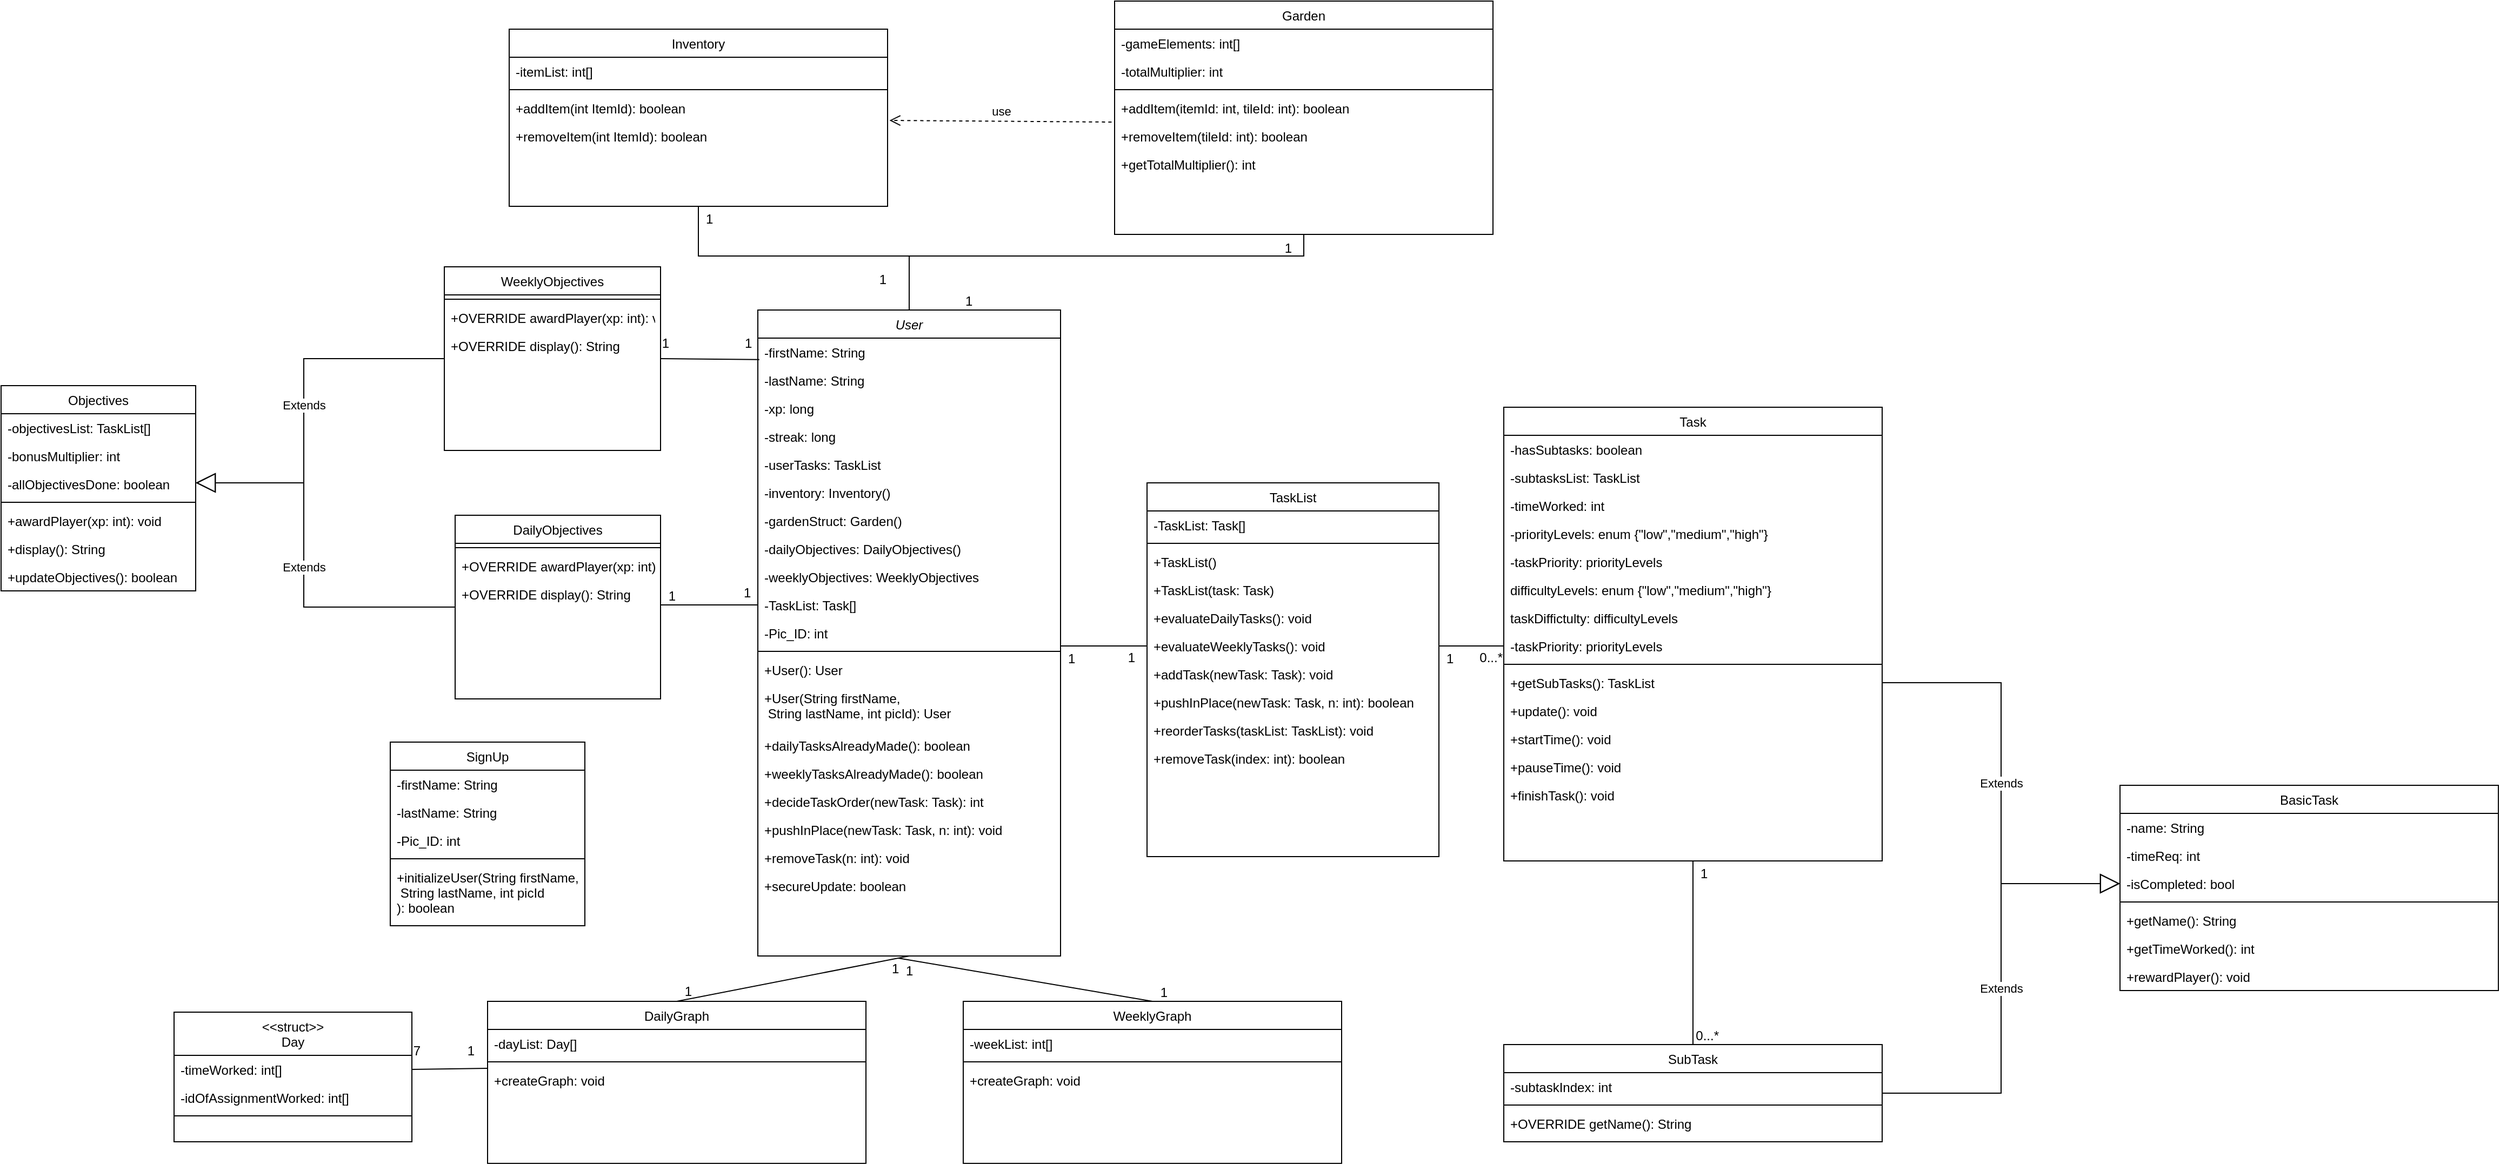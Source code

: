 <mxfile version="23.1.7" type="device">
  <diagram id="C5RBs43oDa-KdzZeNtuy" name="Page-1">
    <mxGraphModel dx="2900" dy="1514" grid="1" gridSize="10" guides="1" tooltips="1" connect="1" arrows="1" fold="1" page="0" pageScale="1" pageWidth="827" pageHeight="1169" math="0" shadow="0">
      <root>
        <mxCell id="WIyWlLk6GJQsqaUBKTNV-0" />
        <mxCell id="WIyWlLk6GJQsqaUBKTNV-1" parent="WIyWlLk6GJQsqaUBKTNV-0" />
        <mxCell id="zkfFHV4jXpPFQw0GAbJ--0" value="User" style="swimlane;fontStyle=2;align=center;verticalAlign=top;childLayout=stackLayout;horizontal=1;startSize=26;horizontalStack=0;resizeParent=1;resizeLast=0;collapsible=1;marginBottom=0;rounded=0;shadow=0;strokeWidth=1;" parent="WIyWlLk6GJQsqaUBKTNV-1" vertex="1">
          <mxGeometry x="150" y="20" width="280" height="598" as="geometry">
            <mxRectangle x="230" y="140" width="160" height="26" as="alternateBounds" />
          </mxGeometry>
        </mxCell>
        <mxCell id="zkfFHV4jXpPFQw0GAbJ--1" value="-firstName: String" style="text;align=left;verticalAlign=top;spacingLeft=4;spacingRight=4;overflow=hidden;rotatable=0;points=[[0,0.5],[1,0.5]];portConstraint=eastwest;" parent="zkfFHV4jXpPFQw0GAbJ--0" vertex="1">
          <mxGeometry y="26" width="280" height="26" as="geometry" />
        </mxCell>
        <mxCell id="Ait7-vDdtjPDSOxOyq5Q-1" style="edgeStyle=orthogonalEdgeStyle;rounded=0;orthogonalLoop=1;jettySize=auto;html=1;exitX=1;exitY=0.5;exitDx=0;exitDy=0;" parent="zkfFHV4jXpPFQw0GAbJ--0" edge="1">
          <mxGeometry relative="1" as="geometry">
            <mxPoint x="160" y="65" as="sourcePoint" />
            <mxPoint x="160" y="65" as="targetPoint" />
          </mxGeometry>
        </mxCell>
        <mxCell id="Ait7-vDdtjPDSOxOyq5Q-3" value="-lastName: String" style="text;align=left;verticalAlign=top;spacingLeft=4;spacingRight=4;overflow=hidden;rotatable=0;points=[[0,0.5],[1,0.5]];portConstraint=eastwest;" parent="zkfFHV4jXpPFQw0GAbJ--0" vertex="1">
          <mxGeometry y="52" width="280" height="26" as="geometry" />
        </mxCell>
        <mxCell id="Ait7-vDdtjPDSOxOyq5Q-2" value="-xp: long" style="text;align=left;verticalAlign=top;spacingLeft=4;spacingRight=4;overflow=hidden;rotatable=0;points=[[0,0.5],[1,0.5]];portConstraint=eastwest;" parent="zkfFHV4jXpPFQw0GAbJ--0" vertex="1">
          <mxGeometry y="78" width="280" height="26" as="geometry" />
        </mxCell>
        <mxCell id="C3vCpBQqvzBGAhVynjBl-0" value="-streak: long" style="text;align=left;verticalAlign=top;spacingLeft=4;spacingRight=4;overflow=hidden;rotatable=0;points=[[0,0.5],[1,0.5]];portConstraint=eastwest;" vertex="1" parent="zkfFHV4jXpPFQw0GAbJ--0">
          <mxGeometry y="104" width="280" height="26" as="geometry" />
        </mxCell>
        <mxCell id="Ait7-vDdtjPDSOxOyq5Q-4" value="-userTasks: TaskList" style="text;align=left;verticalAlign=top;spacingLeft=4;spacingRight=4;overflow=hidden;rotatable=0;points=[[0,0.5],[1,0.5]];portConstraint=eastwest;" parent="zkfFHV4jXpPFQw0GAbJ--0" vertex="1">
          <mxGeometry y="130" width="280" height="26" as="geometry" />
        </mxCell>
        <mxCell id="Ait7-vDdtjPDSOxOyq5Q-6" value="-inventory: Inventory()" style="text;align=left;verticalAlign=top;spacingLeft=4;spacingRight=4;overflow=hidden;rotatable=0;points=[[0,0.5],[1,0.5]];portConstraint=eastwest;" parent="zkfFHV4jXpPFQw0GAbJ--0" vertex="1">
          <mxGeometry y="156" width="280" height="26" as="geometry" />
        </mxCell>
        <mxCell id="Ait7-vDdtjPDSOxOyq5Q-5" value="-gardenStruct: Garden()" style="text;align=left;verticalAlign=top;spacingLeft=4;spacingRight=4;overflow=hidden;rotatable=0;points=[[0,0.5],[1,0.5]];portConstraint=eastwest;" parent="zkfFHV4jXpPFQw0GAbJ--0" vertex="1">
          <mxGeometry y="182" width="280" height="26" as="geometry" />
        </mxCell>
        <mxCell id="Ait7-vDdtjPDSOxOyq5Q-7" value="-dailyObjectives: DailyObjectives()" style="text;align=left;verticalAlign=top;spacingLeft=4;spacingRight=4;overflow=hidden;rotatable=0;points=[[0,0.5],[1,0.5]];portConstraint=eastwest;" parent="zkfFHV4jXpPFQw0GAbJ--0" vertex="1">
          <mxGeometry y="208" width="280" height="26" as="geometry" />
        </mxCell>
        <mxCell id="Ait7-vDdtjPDSOxOyq5Q-8" value="-weeklyObjectives: WeeklyObjectives" style="text;align=left;verticalAlign=top;spacingLeft=4;spacingRight=4;overflow=hidden;rotatable=0;points=[[0,0.5],[1,0.5]];portConstraint=eastwest;" parent="zkfFHV4jXpPFQw0GAbJ--0" vertex="1">
          <mxGeometry y="234" width="280" height="26" as="geometry" />
        </mxCell>
        <mxCell id="Ait7-vDdtjPDSOxOyq5Q-41" value="-TaskList: Task[]" style="text;align=left;verticalAlign=top;spacingLeft=4;spacingRight=4;overflow=hidden;rotatable=0;points=[[0,0.5],[1,0.5]];portConstraint=eastwest;rounded=0;shadow=0;html=0;" parent="zkfFHV4jXpPFQw0GAbJ--0" vertex="1">
          <mxGeometry y="260" width="280" height="26" as="geometry" />
        </mxCell>
        <mxCell id="C3vCpBQqvzBGAhVynjBl-1" value="-Pic_ID: int" style="text;align=left;verticalAlign=top;spacingLeft=4;spacingRight=4;overflow=hidden;rotatable=0;points=[[0,0.5],[1,0.5]];portConstraint=eastwest;" vertex="1" parent="zkfFHV4jXpPFQw0GAbJ--0">
          <mxGeometry y="286" width="280" height="26" as="geometry" />
        </mxCell>
        <mxCell id="zkfFHV4jXpPFQw0GAbJ--4" value="" style="line;html=1;strokeWidth=1;align=left;verticalAlign=middle;spacingTop=-1;spacingLeft=3;spacingRight=3;rotatable=0;labelPosition=right;points=[];portConstraint=eastwest;" parent="zkfFHV4jXpPFQw0GAbJ--0" vertex="1">
          <mxGeometry y="312" width="280" height="8" as="geometry" />
        </mxCell>
        <mxCell id="Ait7-vDdtjPDSOxOyq5Q-12" value="+User(): User" style="text;align=left;verticalAlign=top;spacingLeft=4;spacingRight=4;overflow=hidden;rotatable=0;points=[[0,0.5],[1,0.5]];portConstraint=eastwest;" parent="zkfFHV4jXpPFQw0GAbJ--0" vertex="1">
          <mxGeometry y="320" width="280" height="26" as="geometry" />
        </mxCell>
        <mxCell id="YVFFXtC8Z3cBLg9flGzX-17" value="+User(String firstName,&#xa; String lastName, int picId): User" style="text;align=left;verticalAlign=top;spacingLeft=4;spacingRight=4;overflow=hidden;rotatable=0;points=[[0,0.5],[1,0.5]];portConstraint=eastwest;" vertex="1" parent="zkfFHV4jXpPFQw0GAbJ--0">
          <mxGeometry y="346" width="280" height="44" as="geometry" />
        </mxCell>
        <mxCell id="Ait7-vDdtjPDSOxOyq5Q-27" value="+dailyTasksAlreadyMade(): boolean" style="text;align=left;verticalAlign=top;spacingLeft=4;spacingRight=4;overflow=hidden;rotatable=0;points=[[0,0.5],[1,0.5]];portConstraint=eastwest;" parent="zkfFHV4jXpPFQw0GAbJ--0" vertex="1">
          <mxGeometry y="390" width="280" height="26" as="geometry" />
        </mxCell>
        <mxCell id="Ait7-vDdtjPDSOxOyq5Q-13" value="+weeklyTasksAlreadyMade(): boolean" style="text;align=left;verticalAlign=top;spacingLeft=4;spacingRight=4;overflow=hidden;rotatable=0;points=[[0,0.5],[1,0.5]];portConstraint=eastwest;" parent="zkfFHV4jXpPFQw0GAbJ--0" vertex="1">
          <mxGeometry y="416" width="280" height="26" as="geometry" />
        </mxCell>
        <mxCell id="Ait7-vDdtjPDSOxOyq5Q-44" value="+decideTaskOrder(newTask: Task): int" style="text;align=left;verticalAlign=top;spacingLeft=4;spacingRight=4;overflow=hidden;rotatable=0;points=[[0,0.5],[1,0.5]];portConstraint=eastwest;" parent="zkfFHV4jXpPFQw0GAbJ--0" vertex="1">
          <mxGeometry y="442" width="280" height="26" as="geometry" />
        </mxCell>
        <mxCell id="Ait7-vDdtjPDSOxOyq5Q-45" value="+pushInPlace(newTask: Task, n: int): void" style="text;align=left;verticalAlign=top;spacingLeft=4;spacingRight=4;overflow=hidden;rotatable=0;points=[[0,0.5],[1,0.5]];portConstraint=eastwest;" parent="zkfFHV4jXpPFQw0GAbJ--0" vertex="1">
          <mxGeometry y="468" width="280" height="26" as="geometry" />
        </mxCell>
        <mxCell id="Ait7-vDdtjPDSOxOyq5Q-46" value="+removeTask(n: int): void" style="text;align=left;verticalAlign=top;spacingLeft=4;spacingRight=4;overflow=hidden;rotatable=0;points=[[0,0.5],[1,0.5]];portConstraint=eastwest;" parent="zkfFHV4jXpPFQw0GAbJ--0" vertex="1">
          <mxGeometry y="494" width="280" height="26" as="geometry" />
        </mxCell>
        <mxCell id="YVFFXtC8Z3cBLg9flGzX-9" value="+secureUpdate: boolean" style="text;align=left;verticalAlign=top;spacingLeft=4;spacingRight=4;overflow=hidden;rotatable=0;points=[[0,0.5],[1,0.5]];portConstraint=eastwest;" vertex="1" parent="zkfFHV4jXpPFQw0GAbJ--0">
          <mxGeometry y="520" width="280" height="26" as="geometry" />
        </mxCell>
        <mxCell id="zkfFHV4jXpPFQw0GAbJ--6" value="BasicTask" style="swimlane;fontStyle=0;align=center;verticalAlign=top;childLayout=stackLayout;horizontal=1;startSize=26;horizontalStack=0;resizeParent=1;resizeLast=0;collapsible=1;marginBottom=0;rounded=0;shadow=0;strokeWidth=1;" parent="WIyWlLk6GJQsqaUBKTNV-1" vertex="1">
          <mxGeometry x="1410" y="460" width="350" height="190" as="geometry">
            <mxRectangle x="130" y="380" width="160" height="26" as="alternateBounds" />
          </mxGeometry>
        </mxCell>
        <mxCell id="zkfFHV4jXpPFQw0GAbJ--7" value="-name: String" style="text;align=left;verticalAlign=top;spacingLeft=4;spacingRight=4;overflow=hidden;rotatable=0;points=[[0,0.5],[1,0.5]];portConstraint=eastwest;" parent="zkfFHV4jXpPFQw0GAbJ--6" vertex="1">
          <mxGeometry y="26" width="350" height="26" as="geometry" />
        </mxCell>
        <mxCell id="Ait7-vDdtjPDSOxOyq5Q-15" value="-timeReq: int" style="text;align=left;verticalAlign=top;spacingLeft=4;spacingRight=4;overflow=hidden;rotatable=0;points=[[0,0.5],[1,0.5]];portConstraint=eastwest;" parent="zkfFHV4jXpPFQw0GAbJ--6" vertex="1">
          <mxGeometry y="52" width="350" height="26" as="geometry" />
        </mxCell>
        <mxCell id="Ait7-vDdtjPDSOxOyq5Q-32" value="-isCompleted: bool" style="text;align=left;verticalAlign=top;spacingLeft=4;spacingRight=4;overflow=hidden;rotatable=0;points=[[0,0.5],[1,0.5]];portConstraint=eastwest;" parent="zkfFHV4jXpPFQw0GAbJ--6" vertex="1">
          <mxGeometry y="78" width="350" height="26" as="geometry" />
        </mxCell>
        <mxCell id="zkfFHV4jXpPFQw0GAbJ--9" value="" style="line;html=1;strokeWidth=1;align=left;verticalAlign=middle;spacingTop=-1;spacingLeft=3;spacingRight=3;rotatable=0;labelPosition=right;points=[];portConstraint=eastwest;" parent="zkfFHV4jXpPFQw0GAbJ--6" vertex="1">
          <mxGeometry y="104" width="350" height="8" as="geometry" />
        </mxCell>
        <mxCell id="Ait7-vDdtjPDSOxOyq5Q-33" value="+getName(): String" style="text;align=left;verticalAlign=top;spacingLeft=4;spacingRight=4;overflow=hidden;rotatable=0;points=[[0,0.5],[1,0.5]];portConstraint=eastwest;" parent="zkfFHV4jXpPFQw0GAbJ--6" vertex="1">
          <mxGeometry y="112" width="350" height="26" as="geometry" />
        </mxCell>
        <mxCell id="MwernL8HgeCR46YI8Lrl-2" value="+getTimeWorked(): int" style="text;align=left;verticalAlign=top;spacingLeft=4;spacingRight=4;overflow=hidden;rotatable=0;points=[[0,0.5],[1,0.5]];portConstraint=eastwest;" parent="zkfFHV4jXpPFQw0GAbJ--6" vertex="1">
          <mxGeometry y="138" width="350" height="26" as="geometry" />
        </mxCell>
        <mxCell id="YsbC0YVXDWHpj4dUOPJS-13" value="+rewardPlayer(): void" style="text;align=left;verticalAlign=top;spacingLeft=4;spacingRight=4;overflow=hidden;rotatable=0;points=[[0,0.5],[1,0.5]];portConstraint=eastwest;" vertex="1" parent="zkfFHV4jXpPFQw0GAbJ--6">
          <mxGeometry y="164" width="350" height="26" as="geometry" />
        </mxCell>
        <mxCell id="zkfFHV4jXpPFQw0GAbJ--13" value="SignUp" style="swimlane;fontStyle=0;align=center;verticalAlign=top;childLayout=stackLayout;horizontal=1;startSize=26;horizontalStack=0;resizeParent=1;resizeLast=0;collapsible=1;marginBottom=0;rounded=0;shadow=0;strokeWidth=1;" parent="WIyWlLk6GJQsqaUBKTNV-1" vertex="1">
          <mxGeometry x="-190" y="420" width="180" height="170" as="geometry">
            <mxRectangle x="340" y="380" width="170" height="26" as="alternateBounds" />
          </mxGeometry>
        </mxCell>
        <mxCell id="YVFFXtC8Z3cBLg9flGzX-13" value="-firstName: String" style="text;align=left;verticalAlign=top;spacingLeft=4;spacingRight=4;overflow=hidden;rotatable=0;points=[[0,0.5],[1,0.5]];portConstraint=eastwest;" vertex="1" parent="zkfFHV4jXpPFQw0GAbJ--13">
          <mxGeometry y="26" width="180" height="26" as="geometry" />
        </mxCell>
        <mxCell id="YVFFXtC8Z3cBLg9flGzX-14" value="-lastName: String" style="text;align=left;verticalAlign=top;spacingLeft=4;spacingRight=4;overflow=hidden;rotatable=0;points=[[0,0.5],[1,0.5]];portConstraint=eastwest;" vertex="1" parent="zkfFHV4jXpPFQw0GAbJ--13">
          <mxGeometry y="52" width="180" height="26" as="geometry" />
        </mxCell>
        <mxCell id="YVFFXtC8Z3cBLg9flGzX-16" value="-Pic_ID: int" style="text;align=left;verticalAlign=top;spacingLeft=4;spacingRight=4;overflow=hidden;rotatable=0;points=[[0,0.5],[1,0.5]];portConstraint=eastwest;" vertex="1" parent="zkfFHV4jXpPFQw0GAbJ--13">
          <mxGeometry y="78" width="180" height="26" as="geometry" />
        </mxCell>
        <mxCell id="zkfFHV4jXpPFQw0GAbJ--15" value="" style="line;html=1;strokeWidth=1;align=left;verticalAlign=middle;spacingTop=-1;spacingLeft=3;spacingRight=3;rotatable=0;labelPosition=right;points=[];portConstraint=eastwest;" parent="zkfFHV4jXpPFQw0GAbJ--13" vertex="1">
          <mxGeometry y="104" width="180" height="8" as="geometry" />
        </mxCell>
        <mxCell id="zkfFHV4jXpPFQw0GAbJ--14" value="+initializeUser(String firstName,&#xa; String lastName, int picId&#xa;): boolean" style="text;align=left;verticalAlign=top;spacingLeft=4;spacingRight=4;overflow=hidden;rotatable=0;points=[[0,0.5],[1,0.5]];portConstraint=eastwest;" parent="zkfFHV4jXpPFQw0GAbJ--13" vertex="1">
          <mxGeometry y="112" width="180" height="58" as="geometry" />
        </mxCell>
        <mxCell id="zkfFHV4jXpPFQw0GAbJ--17" value="TaskList" style="swimlane;fontStyle=0;align=center;verticalAlign=top;childLayout=stackLayout;horizontal=1;startSize=26;horizontalStack=0;resizeParent=1;resizeLast=0;collapsible=1;marginBottom=0;rounded=0;shadow=0;strokeWidth=1;" parent="WIyWlLk6GJQsqaUBKTNV-1" vertex="1">
          <mxGeometry x="510" y="180" width="270" height="346" as="geometry">
            <mxRectangle x="550" y="140" width="160" height="26" as="alternateBounds" />
          </mxGeometry>
        </mxCell>
        <mxCell id="zkfFHV4jXpPFQw0GAbJ--20" value="-TaskList: Task[]" style="text;align=left;verticalAlign=top;spacingLeft=4;spacingRight=4;overflow=hidden;rotatable=0;points=[[0,0.5],[1,0.5]];portConstraint=eastwest;rounded=0;shadow=0;html=0;" parent="zkfFHV4jXpPFQw0GAbJ--17" vertex="1">
          <mxGeometry y="26" width="270" height="26" as="geometry" />
        </mxCell>
        <mxCell id="zkfFHV4jXpPFQw0GAbJ--23" value="" style="line;html=1;strokeWidth=1;align=left;verticalAlign=middle;spacingTop=-1;spacingLeft=3;spacingRight=3;rotatable=0;labelPosition=right;points=[];portConstraint=eastwest;" parent="zkfFHV4jXpPFQw0GAbJ--17" vertex="1">
          <mxGeometry y="52" width="270" height="8" as="geometry" />
        </mxCell>
        <mxCell id="Ait7-vDdtjPDSOxOyq5Q-19" value="+TaskList()" style="text;align=left;verticalAlign=top;spacingLeft=4;spacingRight=4;overflow=hidden;rotatable=0;points=[[0,0.5],[1,0.5]];portConstraint=eastwest;" parent="zkfFHV4jXpPFQw0GAbJ--17" vertex="1">
          <mxGeometry y="60" width="270" height="26" as="geometry" />
        </mxCell>
        <mxCell id="Ait7-vDdtjPDSOxOyq5Q-26" value="+TaskList(task: Task)" style="text;align=left;verticalAlign=top;spacingLeft=4;spacingRight=4;overflow=hidden;rotatable=0;points=[[0,0.5],[1,0.5]];portConstraint=eastwest;" parent="zkfFHV4jXpPFQw0GAbJ--17" vertex="1">
          <mxGeometry y="86" width="270" height="26" as="geometry" />
        </mxCell>
        <mxCell id="Ait7-vDdtjPDSOxOyq5Q-20" value="+evaluateDailyTasks(): void" style="text;align=left;verticalAlign=top;spacingLeft=4;spacingRight=4;overflow=hidden;rotatable=0;points=[[0,0.5],[1,0.5]];portConstraint=eastwest;" parent="zkfFHV4jXpPFQw0GAbJ--17" vertex="1">
          <mxGeometry y="112" width="270" height="26" as="geometry" />
        </mxCell>
        <mxCell id="Ait7-vDdtjPDSOxOyq5Q-21" value="+evaluateWeeklyTasks(): void" style="text;align=left;verticalAlign=top;spacingLeft=4;spacingRight=4;overflow=hidden;rotatable=0;points=[[0,0.5],[1,0.5]];portConstraint=eastwest;" parent="zkfFHV4jXpPFQw0GAbJ--17" vertex="1">
          <mxGeometry y="138" width="270" height="26" as="geometry" />
        </mxCell>
        <mxCell id="Ait7-vDdtjPDSOxOyq5Q-22" value="+addTask(newTask: Task): void" style="text;align=left;verticalAlign=top;spacingLeft=4;spacingRight=4;overflow=hidden;rotatable=0;points=[[0,0.5],[1,0.5]];portConstraint=eastwest;" parent="zkfFHV4jXpPFQw0GAbJ--17" vertex="1">
          <mxGeometry y="164" width="270" height="26" as="geometry" />
        </mxCell>
        <mxCell id="Ait7-vDdtjPDSOxOyq5Q-23" value="+pushInPlace(newTask: Task, n: int): boolean" style="text;align=left;verticalAlign=top;spacingLeft=4;spacingRight=4;overflow=hidden;rotatable=0;points=[[0,0.5],[1,0.5]];portConstraint=eastwest;" parent="zkfFHV4jXpPFQw0GAbJ--17" vertex="1">
          <mxGeometry y="190" width="270" height="26" as="geometry" />
        </mxCell>
        <mxCell id="Ait7-vDdtjPDSOxOyq5Q-25" value="+reorderTasks(taskList: TaskList): void" style="text;align=left;verticalAlign=top;spacingLeft=4;spacingRight=4;overflow=hidden;rotatable=0;points=[[0,0.5],[1,0.5]];portConstraint=eastwest;" parent="zkfFHV4jXpPFQw0GAbJ--17" vertex="1">
          <mxGeometry y="216" width="270" height="26" as="geometry" />
        </mxCell>
        <mxCell id="hJcpjJ_fGHvMyjLJlIIc-32" value="+removeTask(index: int): boolean" style="text;align=left;verticalAlign=top;spacingLeft=4;spacingRight=4;overflow=hidden;rotatable=0;points=[[0,0.5],[1,0.5]];portConstraint=eastwest;" vertex="1" parent="zkfFHV4jXpPFQw0GAbJ--17">
          <mxGeometry y="242" width="270" height="26" as="geometry" />
        </mxCell>
        <mxCell id="ALS_S0XjJy4cKC-Rlqwt-0" value="Task" style="swimlane;fontStyle=0;align=center;verticalAlign=top;childLayout=stackLayout;horizontal=1;startSize=26;horizontalStack=0;resizeParent=1;resizeLast=0;collapsible=1;marginBottom=0;rounded=0;shadow=0;strokeWidth=1;" parent="WIyWlLk6GJQsqaUBKTNV-1" vertex="1">
          <mxGeometry x="840" y="110" width="350" height="420" as="geometry">
            <mxRectangle x="130" y="380" width="160" height="26" as="alternateBounds" />
          </mxGeometry>
        </mxCell>
        <mxCell id="ALS_S0XjJy4cKC-Rlqwt-2" value="-hasSubtasks: boolean" style="text;align=left;verticalAlign=top;spacingLeft=4;spacingRight=4;overflow=hidden;rotatable=0;points=[[0,0.5],[1,0.5]];portConstraint=eastwest;rounded=0;shadow=0;html=0;" parent="ALS_S0XjJy4cKC-Rlqwt-0" vertex="1">
          <mxGeometry y="26" width="350" height="26" as="geometry" />
        </mxCell>
        <mxCell id="ALS_S0XjJy4cKC-Rlqwt-3" value="-subtasksList: TaskList" style="text;align=left;verticalAlign=top;spacingLeft=4;spacingRight=4;overflow=hidden;rotatable=0;points=[[0,0.5],[1,0.5]];portConstraint=eastwest;" parent="ALS_S0XjJy4cKC-Rlqwt-0" vertex="1">
          <mxGeometry y="52" width="350" height="26" as="geometry" />
        </mxCell>
        <mxCell id="ALS_S0XjJy4cKC-Rlqwt-5" value="-timeWorked: int" style="text;align=left;verticalAlign=top;spacingLeft=4;spacingRight=4;overflow=hidden;rotatable=0;points=[[0,0.5],[1,0.5]];portConstraint=eastwest;" parent="ALS_S0XjJy4cKC-Rlqwt-0" vertex="1">
          <mxGeometry y="78" width="350" height="26" as="geometry" />
        </mxCell>
        <mxCell id="ALS_S0XjJy4cKC-Rlqwt-6" value="-priorityLevels: enum {&quot;low&quot;,&quot;medium&quot;,&quot;high&quot;}" style="text;align=left;verticalAlign=top;spacingLeft=4;spacingRight=4;overflow=hidden;rotatable=0;points=[[0,0.5],[1,0.5]];portConstraint=eastwest;" parent="ALS_S0XjJy4cKC-Rlqwt-0" vertex="1">
          <mxGeometry y="104" width="350" height="26" as="geometry" />
        </mxCell>
        <mxCell id="ALS_S0XjJy4cKC-Rlqwt-7" value="-taskPriority: priorityLevels" style="text;align=left;verticalAlign=top;spacingLeft=4;spacingRight=4;overflow=hidden;rotatable=0;points=[[0,0.5],[1,0.5]];portConstraint=eastwest;" parent="ALS_S0XjJy4cKC-Rlqwt-0" vertex="1">
          <mxGeometry y="130" width="350" height="26" as="geometry" />
        </mxCell>
        <mxCell id="ALS_S0XjJy4cKC-Rlqwt-8" value="difficultyLevels: enum {&quot;low&quot;,&quot;medium&quot;,&quot;high&quot;}" style="text;align=left;verticalAlign=top;spacingLeft=4;spacingRight=4;overflow=hidden;rotatable=0;points=[[0,0.5],[1,0.5]];portConstraint=eastwest;" parent="ALS_S0XjJy4cKC-Rlqwt-0" vertex="1">
          <mxGeometry y="156" width="350" height="26" as="geometry" />
        </mxCell>
        <mxCell id="ALS_S0XjJy4cKC-Rlqwt-9" value="taskDiffictulty: difficultyLevels" style="text;align=left;verticalAlign=top;spacingLeft=4;spacingRight=4;overflow=hidden;rotatable=0;points=[[0,0.5],[1,0.5]];portConstraint=eastwest;" parent="ALS_S0XjJy4cKC-Rlqwt-0" vertex="1">
          <mxGeometry y="182" width="350" height="26" as="geometry" />
        </mxCell>
        <mxCell id="ALS_S0XjJy4cKC-Rlqwt-10" value="-taskPriority: priorityLevels" style="text;align=left;verticalAlign=top;spacingLeft=4;spacingRight=4;overflow=hidden;rotatable=0;points=[[0,0.5],[1,0.5]];portConstraint=eastwest;" parent="ALS_S0XjJy4cKC-Rlqwt-0" vertex="1">
          <mxGeometry y="208" width="350" height="26" as="geometry" />
        </mxCell>
        <mxCell id="ALS_S0XjJy4cKC-Rlqwt-11" value="" style="line;html=1;strokeWidth=1;align=left;verticalAlign=middle;spacingTop=-1;spacingLeft=3;spacingRight=3;rotatable=0;labelPosition=right;points=[];portConstraint=eastwest;" parent="ALS_S0XjJy4cKC-Rlqwt-0" vertex="1">
          <mxGeometry y="234" width="350" height="8" as="geometry" />
        </mxCell>
        <mxCell id="ALS_S0XjJy4cKC-Rlqwt-13" value="+getSubTasks(): TaskList" style="text;align=left;verticalAlign=top;spacingLeft=4;spacingRight=4;overflow=hidden;rotatable=0;points=[[0,0.5],[1,0.5]];portConstraint=eastwest;" parent="ALS_S0XjJy4cKC-Rlqwt-0" vertex="1">
          <mxGeometry y="242" width="350" height="26" as="geometry" />
        </mxCell>
        <mxCell id="ALS_S0XjJy4cKC-Rlqwt-14" value="+update(): void" style="text;align=left;verticalAlign=top;spacingLeft=4;spacingRight=4;overflow=hidden;rotatable=0;points=[[0,0.5],[1,0.5]];portConstraint=eastwest;" parent="ALS_S0XjJy4cKC-Rlqwt-0" vertex="1">
          <mxGeometry y="268" width="350" height="26" as="geometry" />
        </mxCell>
        <mxCell id="YsbC0YVXDWHpj4dUOPJS-14" value="+startTime(): void" style="text;align=left;verticalAlign=top;spacingLeft=4;spacingRight=4;overflow=hidden;rotatable=0;points=[[0,0.5],[1,0.5]];portConstraint=eastwest;" vertex="1" parent="ALS_S0XjJy4cKC-Rlqwt-0">
          <mxGeometry y="294" width="350" height="26" as="geometry" />
        </mxCell>
        <mxCell id="YsbC0YVXDWHpj4dUOPJS-15" value="+pauseTime(): void" style="text;align=left;verticalAlign=top;spacingLeft=4;spacingRight=4;overflow=hidden;rotatable=0;points=[[0,0.5],[1,0.5]];portConstraint=eastwest;" vertex="1" parent="ALS_S0XjJy4cKC-Rlqwt-0">
          <mxGeometry y="320" width="350" height="26" as="geometry" />
        </mxCell>
        <mxCell id="YsbC0YVXDWHpj4dUOPJS-16" value="+finishTask(): void" style="text;align=left;verticalAlign=top;spacingLeft=4;spacingRight=4;overflow=hidden;rotatable=0;points=[[0,0.5],[1,0.5]];portConstraint=eastwest;" vertex="1" parent="ALS_S0XjJy4cKC-Rlqwt-0">
          <mxGeometry y="346" width="350" height="26" as="geometry" />
        </mxCell>
        <mxCell id="ALS_S0XjJy4cKC-Rlqwt-18" value="Extends" style="endArrow=block;endSize=16;endFill=0;html=1;rounded=0;entryX=0;entryY=0.5;entryDx=0;entryDy=0;" parent="WIyWlLk6GJQsqaUBKTNV-1" source="ALS_S0XjJy4cKC-Rlqwt-13" target="Ait7-vDdtjPDSOxOyq5Q-32" edge="1">
          <mxGeometry width="160" relative="1" as="geometry">
            <mxPoint x="1483" y="295" as="sourcePoint" />
            <mxPoint x="1470" y="230" as="targetPoint" />
            <Array as="points">
              <mxPoint x="1300" y="365" />
              <mxPoint x="1300" y="551" />
            </Array>
          </mxGeometry>
        </mxCell>
        <mxCell id="ALS_S0XjJy4cKC-Rlqwt-26" value="WeeklyGraph" style="swimlane;fontStyle=0;align=center;verticalAlign=top;childLayout=stackLayout;horizontal=1;startSize=26;horizontalStack=0;resizeParent=1;resizeLast=0;collapsible=1;marginBottom=0;rounded=0;shadow=0;strokeWidth=1;" parent="WIyWlLk6GJQsqaUBKTNV-1" vertex="1">
          <mxGeometry x="340" y="660" width="350" height="150" as="geometry">
            <mxRectangle x="130" y="380" width="160" height="26" as="alternateBounds" />
          </mxGeometry>
        </mxCell>
        <mxCell id="qvWdkY6mnUUvZYQ-Pai6-38" value="-weekList: int[]" style="text;align=left;verticalAlign=top;spacingLeft=4;spacingRight=4;overflow=hidden;rotatable=0;points=[[0,0.5],[1,0.5]];portConstraint=eastwest;" parent="ALS_S0XjJy4cKC-Rlqwt-26" vertex="1">
          <mxGeometry y="26" width="350" height="26" as="geometry" />
        </mxCell>
        <mxCell id="ALS_S0XjJy4cKC-Rlqwt-28" value="" style="line;html=1;strokeWidth=1;align=left;verticalAlign=middle;spacingTop=-1;spacingLeft=3;spacingRight=3;rotatable=0;labelPosition=right;points=[];portConstraint=eastwest;" parent="ALS_S0XjJy4cKC-Rlqwt-26" vertex="1">
          <mxGeometry y="52" width="350" height="8" as="geometry" />
        </mxCell>
        <mxCell id="YsbC0YVXDWHpj4dUOPJS-1" value="+createGraph: void" style="text;align=left;verticalAlign=top;spacingLeft=4;spacingRight=4;overflow=hidden;rotatable=0;points=[[0,0.5],[1,0.5]];portConstraint=eastwest;" vertex="1" parent="ALS_S0XjJy4cKC-Rlqwt-26">
          <mxGeometry y="60" width="350" height="26" as="geometry" />
        </mxCell>
        <mxCell id="ALS_S0XjJy4cKC-Rlqwt-29" value="DailyGraph" style="swimlane;fontStyle=0;align=center;verticalAlign=top;childLayout=stackLayout;horizontal=1;startSize=26;horizontalStack=0;resizeParent=1;resizeLast=0;collapsible=1;marginBottom=0;rounded=0;shadow=0;strokeWidth=1;" parent="WIyWlLk6GJQsqaUBKTNV-1" vertex="1">
          <mxGeometry x="-100" y="660" width="350" height="150" as="geometry">
            <mxRectangle x="130" y="380" width="160" height="26" as="alternateBounds" />
          </mxGeometry>
        </mxCell>
        <mxCell id="YVFFXtC8Z3cBLg9flGzX-49" value="-dayList: Day[]" style="text;align=left;verticalAlign=top;spacingLeft=4;spacingRight=4;overflow=hidden;rotatable=0;points=[[0,0.5],[1,0.5]];portConstraint=eastwest;" vertex="1" parent="ALS_S0XjJy4cKC-Rlqwt-29">
          <mxGeometry y="26" width="350" height="26" as="geometry" />
        </mxCell>
        <mxCell id="ALS_S0XjJy4cKC-Rlqwt-31" value="" style="line;html=1;strokeWidth=1;align=left;verticalAlign=middle;spacingTop=-1;spacingLeft=3;spacingRight=3;rotatable=0;labelPosition=right;points=[];portConstraint=eastwest;" parent="ALS_S0XjJy4cKC-Rlqwt-29" vertex="1">
          <mxGeometry y="52" width="350" height="8" as="geometry" />
        </mxCell>
        <mxCell id="YsbC0YVXDWHpj4dUOPJS-0" value="+createGraph: void" style="text;align=left;verticalAlign=top;spacingLeft=4;spacingRight=4;overflow=hidden;rotatable=0;points=[[0,0.5],[1,0.5]];portConstraint=eastwest;" vertex="1" parent="ALS_S0XjJy4cKC-Rlqwt-29">
          <mxGeometry y="60" width="350" height="26" as="geometry" />
        </mxCell>
        <mxCell id="ALS_S0XjJy4cKC-Rlqwt-36" value="Inventory" style="swimlane;fontStyle=0;align=center;verticalAlign=top;childLayout=stackLayout;horizontal=1;startSize=26;horizontalStack=0;resizeParent=1;resizeLast=0;collapsible=1;marginBottom=0;rounded=0;shadow=0;strokeWidth=1;" parent="WIyWlLk6GJQsqaUBKTNV-1" vertex="1">
          <mxGeometry x="-80" y="-240" width="350" height="164" as="geometry">
            <mxRectangle x="130" y="380" width="160" height="26" as="alternateBounds" />
          </mxGeometry>
        </mxCell>
        <mxCell id="qvWdkY6mnUUvZYQ-Pai6-35" value="-itemList: int[]" style="text;align=left;verticalAlign=top;spacingLeft=4;spacingRight=4;overflow=hidden;rotatable=0;points=[[0,0.5],[1,0.5]];portConstraint=eastwest;" parent="ALS_S0XjJy4cKC-Rlqwt-36" vertex="1">
          <mxGeometry y="26" width="350" height="26" as="geometry" />
        </mxCell>
        <mxCell id="ALS_S0XjJy4cKC-Rlqwt-38" value="" style="line;html=1;strokeWidth=1;align=left;verticalAlign=middle;spacingTop=-1;spacingLeft=3;spacingRight=3;rotatable=0;labelPosition=right;points=[];portConstraint=eastwest;" parent="ALS_S0XjJy4cKC-Rlqwt-36" vertex="1">
          <mxGeometry y="52" width="350" height="8" as="geometry" />
        </mxCell>
        <mxCell id="YsbC0YVXDWHpj4dUOPJS-3" value="+addItem(int ItemId): boolean" style="text;align=left;verticalAlign=top;spacingLeft=4;spacingRight=4;overflow=hidden;rotatable=0;points=[[0,0.5],[1,0.5]];portConstraint=eastwest;" vertex="1" parent="ALS_S0XjJy4cKC-Rlqwt-36">
          <mxGeometry y="60" width="350" height="26" as="geometry" />
        </mxCell>
        <mxCell id="YsbC0YVXDWHpj4dUOPJS-4" value="+removeItem(int ItemId): boolean" style="text;align=left;verticalAlign=top;spacingLeft=4;spacingRight=4;overflow=hidden;rotatable=0;points=[[0,0.5],[1,0.5]];portConstraint=eastwest;" vertex="1" parent="ALS_S0XjJy4cKC-Rlqwt-36">
          <mxGeometry y="86" width="350" height="26" as="geometry" />
        </mxCell>
        <mxCell id="ALS_S0XjJy4cKC-Rlqwt-39" value="Garden" style="swimlane;fontStyle=0;align=center;verticalAlign=top;childLayout=stackLayout;horizontal=1;startSize=26;horizontalStack=0;resizeParent=1;resizeLast=0;collapsible=1;marginBottom=0;rounded=0;shadow=0;strokeWidth=1;" parent="WIyWlLk6GJQsqaUBKTNV-1" vertex="1">
          <mxGeometry x="480" y="-266" width="350" height="216" as="geometry">
            <mxRectangle x="130" y="380" width="160" height="26" as="alternateBounds" />
          </mxGeometry>
        </mxCell>
        <mxCell id="YsbC0YVXDWHpj4dUOPJS-5" value="-gameElements: int[]" style="text;align=left;verticalAlign=top;spacingLeft=4;spacingRight=4;overflow=hidden;rotatable=0;points=[[0,0.5],[1,0.5]];portConstraint=eastwest;" vertex="1" parent="ALS_S0XjJy4cKC-Rlqwt-39">
          <mxGeometry y="26" width="350" height="26" as="geometry" />
        </mxCell>
        <mxCell id="YsbC0YVXDWHpj4dUOPJS-6" value="-totalMultiplier: int" style="text;align=left;verticalAlign=top;spacingLeft=4;spacingRight=4;overflow=hidden;rotatable=0;points=[[0,0.5],[1,0.5]];portConstraint=eastwest;" vertex="1" parent="ALS_S0XjJy4cKC-Rlqwt-39">
          <mxGeometry y="52" width="350" height="26" as="geometry" />
        </mxCell>
        <mxCell id="ALS_S0XjJy4cKC-Rlqwt-41" value="" style="line;html=1;strokeWidth=1;align=left;verticalAlign=middle;spacingTop=-1;spacingLeft=3;spacingRight=3;rotatable=0;labelPosition=right;points=[];portConstraint=eastwest;" parent="ALS_S0XjJy4cKC-Rlqwt-39" vertex="1">
          <mxGeometry y="78" width="350" height="8" as="geometry" />
        </mxCell>
        <mxCell id="qvWdkY6mnUUvZYQ-Pai6-36" value="+addItem(itemId: int, tileId: int): boolean" style="text;align=left;verticalAlign=top;spacingLeft=4;spacingRight=4;overflow=hidden;rotatable=0;points=[[0,0.5],[1,0.5]];portConstraint=eastwest;" parent="ALS_S0XjJy4cKC-Rlqwt-39" vertex="1">
          <mxGeometry y="86" width="350" height="26" as="geometry" />
        </mxCell>
        <mxCell id="YsbC0YVXDWHpj4dUOPJS-9" value="+removeItem(tileId: int): boolean" style="text;align=left;verticalAlign=top;spacingLeft=4;spacingRight=4;overflow=hidden;rotatable=0;points=[[0,0.5],[1,0.5]];portConstraint=eastwest;" vertex="1" parent="ALS_S0XjJy4cKC-Rlqwt-39">
          <mxGeometry y="112" width="350" height="26" as="geometry" />
        </mxCell>
        <mxCell id="YsbC0YVXDWHpj4dUOPJS-11" value="+getTotalMultiplier(): int" style="text;align=left;verticalAlign=top;spacingLeft=4;spacingRight=4;overflow=hidden;rotatable=0;points=[[0,0.5],[1,0.5]];portConstraint=eastwest;" vertex="1" parent="ALS_S0XjJy4cKC-Rlqwt-39">
          <mxGeometry y="138" width="350" height="26" as="geometry" />
        </mxCell>
        <mxCell id="MwernL8HgeCR46YI8Lrl-3" value="SubTask" style="swimlane;fontStyle=0;align=center;verticalAlign=top;childLayout=stackLayout;horizontal=1;startSize=26;horizontalStack=0;resizeParent=1;resizeLast=0;collapsible=1;marginBottom=0;rounded=0;shadow=0;strokeWidth=1;" parent="WIyWlLk6GJQsqaUBKTNV-1" vertex="1">
          <mxGeometry x="840" y="700" width="350" height="90" as="geometry">
            <mxRectangle x="130" y="380" width="160" height="26" as="alternateBounds" />
          </mxGeometry>
        </mxCell>
        <mxCell id="MwernL8HgeCR46YI8Lrl-11" value="-subtaskIndex: int" style="text;align=left;verticalAlign=top;spacingLeft=4;spacingRight=4;overflow=hidden;rotatable=0;points=[[0,0.5],[1,0.5]];portConstraint=eastwest;" parent="MwernL8HgeCR46YI8Lrl-3" vertex="1">
          <mxGeometry y="26" width="350" height="26" as="geometry" />
        </mxCell>
        <mxCell id="MwernL8HgeCR46YI8Lrl-7" value="" style="line;html=1;strokeWidth=1;align=left;verticalAlign=middle;spacingTop=-1;spacingLeft=3;spacingRight=3;rotatable=0;labelPosition=right;points=[];portConstraint=eastwest;" parent="MwernL8HgeCR46YI8Lrl-3" vertex="1">
          <mxGeometry y="52" width="350" height="8" as="geometry" />
        </mxCell>
        <mxCell id="qvWdkY6mnUUvZYQ-Pai6-31" value="+OVERRIDE getName(): String" style="text;align=left;verticalAlign=top;spacingLeft=4;spacingRight=4;overflow=hidden;rotatable=0;points=[[0,0.5],[1,0.5]];portConstraint=eastwest;" parent="MwernL8HgeCR46YI8Lrl-3" vertex="1">
          <mxGeometry y="60" width="350" height="26" as="geometry" />
        </mxCell>
        <mxCell id="MwernL8HgeCR46YI8Lrl-10" value="Extends" style="endArrow=block;endSize=16;endFill=0;html=1;rounded=0;exitX=1;exitY=0.5;exitDx=0;exitDy=0;entryX=0;entryY=0.5;entryDx=0;entryDy=0;" parent="WIyWlLk6GJQsqaUBKTNV-1" source="MwernL8HgeCR46YI8Lrl-3" target="Ait7-vDdtjPDSOxOyq5Q-32" edge="1">
          <mxGeometry width="160" relative="1" as="geometry">
            <mxPoint x="1505" y="295" as="sourcePoint" />
            <mxPoint x="1300" y="240" as="targetPoint" />
            <Array as="points">
              <mxPoint x="1300" y="745" />
              <mxPoint x="1300" y="551" />
            </Array>
          </mxGeometry>
        </mxCell>
        <mxCell id="qvWdkY6mnUUvZYQ-Pai6-0" value="" style="endArrow=none;html=1;rounded=0;exitX=0.5;exitY=0;exitDx=0;exitDy=0;" parent="WIyWlLk6GJQsqaUBKTNV-1" source="zkfFHV4jXpPFQw0GAbJ--0" edge="1">
          <mxGeometry relative="1" as="geometry">
            <mxPoint x="-324" y="-556" as="sourcePoint" />
            <mxPoint x="655" y="-50" as="targetPoint" />
            <Array as="points">
              <mxPoint x="290" y="-30" />
              <mxPoint x="655" y="-30" />
            </Array>
          </mxGeometry>
        </mxCell>
        <mxCell id="qvWdkY6mnUUvZYQ-Pai6-1" value="1" style="resizable=0;html=1;whiteSpace=wrap;align=left;verticalAlign=bottom;" parent="qvWdkY6mnUUvZYQ-Pai6-0" connectable="0" vertex="1">
          <mxGeometry x="-1" relative="1" as="geometry">
            <mxPoint x="50" as="offset" />
          </mxGeometry>
        </mxCell>
        <mxCell id="qvWdkY6mnUUvZYQ-Pai6-2" value="1" style="resizable=0;html=1;whiteSpace=wrap;align=right;verticalAlign=bottom;" parent="qvWdkY6mnUUvZYQ-Pai6-0" connectable="0" vertex="1">
          <mxGeometry x="1" relative="1" as="geometry">
            <mxPoint x="-10" y="21" as="offset" />
          </mxGeometry>
        </mxCell>
        <mxCell id="qvWdkY6mnUUvZYQ-Pai6-12" value="" style="endArrow=none;html=1;rounded=0;entryX=0;entryY=0.5;entryDx=0;entryDy=0;" parent="WIyWlLk6GJQsqaUBKTNV-1" target="Ait7-vDdtjPDSOxOyq5Q-21" edge="1">
          <mxGeometry relative="1" as="geometry">
            <mxPoint x="430" y="331" as="sourcePoint" />
            <mxPoint x="490" y="390" as="targetPoint" />
          </mxGeometry>
        </mxCell>
        <mxCell id="qvWdkY6mnUUvZYQ-Pai6-13" value="1" style="resizable=0;html=1;whiteSpace=wrap;align=left;verticalAlign=bottom;" parent="qvWdkY6mnUUvZYQ-Pai6-12" connectable="0" vertex="1">
          <mxGeometry x="-1" relative="1" as="geometry">
            <mxPoint x="5" y="20" as="offset" />
          </mxGeometry>
        </mxCell>
        <mxCell id="qvWdkY6mnUUvZYQ-Pai6-14" value="1" style="resizable=0;html=1;whiteSpace=wrap;align=right;verticalAlign=bottom;" parent="qvWdkY6mnUUvZYQ-Pai6-12" connectable="0" vertex="1">
          <mxGeometry x="1" relative="1" as="geometry">
            <mxPoint x="-10" y="19" as="offset" />
          </mxGeometry>
        </mxCell>
        <mxCell id="qvWdkY6mnUUvZYQ-Pai6-19" value="" style="endArrow=none;html=1;rounded=0;exitX=0.5;exitY=1;exitDx=0;exitDy=0;entryX=0.5;entryY=0;entryDx=0;entryDy=0;" parent="WIyWlLk6GJQsqaUBKTNV-1" source="ALS_S0XjJy4cKC-Rlqwt-0" target="MwernL8HgeCR46YI8Lrl-3" edge="1">
          <mxGeometry relative="1" as="geometry">
            <mxPoint x="1000" y="468" as="sourcePoint" />
            <mxPoint x="1000" y="568" as="targetPoint" />
          </mxGeometry>
        </mxCell>
        <mxCell id="qvWdkY6mnUUvZYQ-Pai6-20" value="1" style="resizable=0;html=1;whiteSpace=wrap;align=left;verticalAlign=bottom;" parent="qvWdkY6mnUUvZYQ-Pai6-19" connectable="0" vertex="1">
          <mxGeometry x="-1" relative="1" as="geometry">
            <mxPoint x="5" y="20" as="offset" />
          </mxGeometry>
        </mxCell>
        <mxCell id="qvWdkY6mnUUvZYQ-Pai6-21" value="0...*" style="resizable=0;html=1;whiteSpace=wrap;align=right;verticalAlign=bottom;" parent="qvWdkY6mnUUvZYQ-Pai6-19" connectable="0" vertex="1">
          <mxGeometry x="1" relative="1" as="geometry">
            <mxPoint x="25" as="offset" />
          </mxGeometry>
        </mxCell>
        <mxCell id="qvWdkY6mnUUvZYQ-Pai6-22" value="" style="endArrow=none;html=1;rounded=0;exitX=1;exitY=0.5;exitDx=0;exitDy=0;entryX=0;entryY=0.5;entryDx=0;entryDy=0;" parent="WIyWlLk6GJQsqaUBKTNV-1" source="Ait7-vDdtjPDSOxOyq5Q-21" target="ALS_S0XjJy4cKC-Rlqwt-10" edge="1">
          <mxGeometry relative="1" as="geometry">
            <mxPoint x="810" y="260" as="sourcePoint" />
            <mxPoint x="810" y="360" as="targetPoint" />
          </mxGeometry>
        </mxCell>
        <mxCell id="qvWdkY6mnUUvZYQ-Pai6-23" value="1" style="resizable=0;html=1;whiteSpace=wrap;align=left;verticalAlign=bottom;" parent="qvWdkY6mnUUvZYQ-Pai6-22" connectable="0" vertex="1">
          <mxGeometry x="-1" relative="1" as="geometry">
            <mxPoint x="5" y="20" as="offset" />
          </mxGeometry>
        </mxCell>
        <mxCell id="qvWdkY6mnUUvZYQ-Pai6-24" value="0...*" style="resizable=0;html=1;whiteSpace=wrap;align=right;verticalAlign=bottom;" parent="qvWdkY6mnUUvZYQ-Pai6-22" connectable="0" vertex="1">
          <mxGeometry x="1" relative="1" as="geometry">
            <mxPoint y="19" as="offset" />
          </mxGeometry>
        </mxCell>
        <mxCell id="YVFFXtC8Z3cBLg9flGzX-0" value="" style="endArrow=none;html=1;rounded=0;entryX=0.5;entryY=0;entryDx=0;entryDy=0;" edge="1" parent="WIyWlLk6GJQsqaUBKTNV-1" target="ALS_S0XjJy4cKC-Rlqwt-26">
          <mxGeometry relative="1" as="geometry">
            <mxPoint x="280" y="620" as="sourcePoint" />
            <mxPoint x="289.09" y="650" as="targetPoint" />
          </mxGeometry>
        </mxCell>
        <mxCell id="YVFFXtC8Z3cBLg9flGzX-1" value="1" style="resizable=0;html=1;whiteSpace=wrap;align=left;verticalAlign=bottom;" connectable="0" vertex="1" parent="YVFFXtC8Z3cBLg9flGzX-0">
          <mxGeometry x="-1" relative="1" as="geometry">
            <mxPoint x="5" y="20" as="offset" />
          </mxGeometry>
        </mxCell>
        <mxCell id="YVFFXtC8Z3cBLg9flGzX-2" value="1" style="resizable=0;html=1;whiteSpace=wrap;align=right;verticalAlign=bottom;" connectable="0" vertex="1" parent="YVFFXtC8Z3cBLg9flGzX-0">
          <mxGeometry x="1" relative="1" as="geometry">
            <mxPoint x="15" as="offset" />
          </mxGeometry>
        </mxCell>
        <mxCell id="YVFFXtC8Z3cBLg9flGzX-10" value="" style="endArrow=none;html=1;rounded=0;entryX=0.5;entryY=0;entryDx=0;entryDy=0;exitX=0.5;exitY=1;exitDx=0;exitDy=0;" edge="1" parent="WIyWlLk6GJQsqaUBKTNV-1" source="zkfFHV4jXpPFQw0GAbJ--0" target="ALS_S0XjJy4cKC-Rlqwt-29">
          <mxGeometry relative="1" as="geometry">
            <mxPoint x="280" y="590" as="sourcePoint" />
            <mxPoint x="70" y="640" as="targetPoint" />
          </mxGeometry>
        </mxCell>
        <mxCell id="YVFFXtC8Z3cBLg9flGzX-11" value="1" style="resizable=0;html=1;whiteSpace=wrap;align=left;verticalAlign=bottom;" connectable="0" vertex="1" parent="YVFFXtC8Z3cBLg9flGzX-10">
          <mxGeometry x="-1" relative="1" as="geometry">
            <mxPoint x="-18" y="20" as="offset" />
          </mxGeometry>
        </mxCell>
        <mxCell id="YVFFXtC8Z3cBLg9flGzX-12" value="1" style="resizable=0;html=1;whiteSpace=wrap;align=right;verticalAlign=bottom;" connectable="0" vertex="1" parent="YVFFXtC8Z3cBLg9flGzX-10">
          <mxGeometry x="1" relative="1" as="geometry">
            <mxPoint x="15" as="offset" />
          </mxGeometry>
        </mxCell>
        <mxCell id="YVFFXtC8Z3cBLg9flGzX-34" value="&lt;&lt;struct&gt;&gt;&#xa;Day" style="swimlane;fontStyle=0;align=center;verticalAlign=top;childLayout=stackLayout;horizontal=1;startSize=40;horizontalStack=0;resizeParent=1;resizeLast=0;collapsible=1;marginBottom=0;rounded=0;shadow=0;strokeWidth=1;" vertex="1" parent="WIyWlLk6GJQsqaUBKTNV-1">
          <mxGeometry x="-390" y="670" width="220" height="120" as="geometry">
            <mxRectangle x="-390" y="670" width="160" height="26" as="alternateBounds" />
          </mxGeometry>
        </mxCell>
        <mxCell id="YVFFXtC8Z3cBLg9flGzX-36" value="-timeWorked: int[]" style="text;align=left;verticalAlign=top;spacingLeft=4;spacingRight=4;overflow=hidden;rotatable=0;points=[[0,0.5],[1,0.5]];portConstraint=eastwest;" vertex="1" parent="YVFFXtC8Z3cBLg9flGzX-34">
          <mxGeometry y="40" width="220" height="26" as="geometry" />
        </mxCell>
        <mxCell id="YVFFXtC8Z3cBLg9flGzX-44" value="-idOfAssignmentWorked: int[]" style="text;align=left;verticalAlign=top;spacingLeft=4;spacingRight=4;overflow=hidden;rotatable=0;points=[[0,0.5],[1,0.5]];portConstraint=eastwest;" vertex="1" parent="YVFFXtC8Z3cBLg9flGzX-34">
          <mxGeometry y="66" width="220" height="26" as="geometry" />
        </mxCell>
        <mxCell id="YVFFXtC8Z3cBLg9flGzX-35" value="" style="line;html=1;strokeWidth=1;align=left;verticalAlign=middle;spacingTop=-1;spacingLeft=3;spacingRight=3;rotatable=0;labelPosition=right;points=[];portConstraint=eastwest;" vertex="1" parent="YVFFXtC8Z3cBLg9flGzX-34">
          <mxGeometry y="92" width="220" height="8" as="geometry" />
        </mxCell>
        <mxCell id="YVFFXtC8Z3cBLg9flGzX-47" value="7" style="resizable=0;html=1;whiteSpace=wrap;align=right;verticalAlign=bottom;" connectable="0" vertex="1" parent="WIyWlLk6GJQsqaUBKTNV-1">
          <mxGeometry x="-160.005" y="714.998" as="geometry" />
        </mxCell>
        <mxCell id="YVFFXtC8Z3cBLg9flGzX-48" value="1" style="resizable=0;html=1;whiteSpace=wrap;align=right;verticalAlign=bottom;" connectable="0" vertex="1" parent="WIyWlLk6GJQsqaUBKTNV-1">
          <mxGeometry x="-110.005" y="714.998" as="geometry" />
        </mxCell>
        <mxCell id="YVFFXtC8Z3cBLg9flGzX-50" value="" style="endArrow=none;html=1;rounded=0;entryX=1;entryY=0.5;entryDx=0;entryDy=0;" edge="1" parent="WIyWlLk6GJQsqaUBKTNV-1" target="YVFFXtC8Z3cBLg9flGzX-36">
          <mxGeometry relative="1" as="geometry">
            <mxPoint x="-100" y="722" as="sourcePoint" />
            <mxPoint x="-240" y="832" as="targetPoint" />
          </mxGeometry>
        </mxCell>
        <mxCell id="YsbC0YVXDWHpj4dUOPJS-17" value="DailyObjectives" style="swimlane;fontStyle=0;align=center;verticalAlign=top;childLayout=stackLayout;horizontal=1;startSize=26;horizontalStack=0;resizeParent=1;resizeLast=0;collapsible=1;marginBottom=0;rounded=0;shadow=0;strokeWidth=1;" vertex="1" parent="WIyWlLk6GJQsqaUBKTNV-1">
          <mxGeometry x="-130" y="210" width="190" height="170" as="geometry">
            <mxRectangle x="340" y="380" width="170" height="26" as="alternateBounds" />
          </mxGeometry>
        </mxCell>
        <mxCell id="YsbC0YVXDWHpj4dUOPJS-19" value="" style="line;html=1;strokeWidth=1;align=left;verticalAlign=middle;spacingTop=-1;spacingLeft=3;spacingRight=3;rotatable=0;labelPosition=right;points=[];portConstraint=eastwest;" vertex="1" parent="YsbC0YVXDWHpj4dUOPJS-17">
          <mxGeometry y="26" width="190" height="8" as="geometry" />
        </mxCell>
        <mxCell id="hJcpjJ_fGHvMyjLJlIIc-33" value="+OVERRIDE awardPlayer(xp: int): void" style="text;align=left;verticalAlign=top;spacingLeft=4;spacingRight=4;overflow=hidden;rotatable=0;points=[[0,0.5],[1,0.5]];portConstraint=eastwest;" vertex="1" parent="YsbC0YVXDWHpj4dUOPJS-17">
          <mxGeometry y="34" width="190" height="26" as="geometry" />
        </mxCell>
        <mxCell id="hJcpjJ_fGHvMyjLJlIIc-30" value="+OVERRIDE display(): String" style="text;align=left;verticalAlign=top;spacingLeft=4;spacingRight=4;overflow=hidden;rotatable=0;points=[[0,0.5],[1,0.5]];portConstraint=eastwest;" vertex="1" parent="YsbC0YVXDWHpj4dUOPJS-17">
          <mxGeometry y="60" width="190" height="26" as="geometry" />
        </mxCell>
        <mxCell id="YsbC0YVXDWHpj4dUOPJS-20" value="WeeklyObjectives" style="swimlane;fontStyle=0;align=center;verticalAlign=top;childLayout=stackLayout;horizontal=1;startSize=26;horizontalStack=0;resizeParent=1;resizeLast=0;collapsible=1;marginBottom=0;rounded=0;shadow=0;strokeWidth=1;" vertex="1" parent="WIyWlLk6GJQsqaUBKTNV-1">
          <mxGeometry x="-140" y="-20" width="200" height="170" as="geometry">
            <mxRectangle x="340" y="380" width="170" height="26" as="alternateBounds" />
          </mxGeometry>
        </mxCell>
        <mxCell id="YsbC0YVXDWHpj4dUOPJS-22" value="" style="line;html=1;strokeWidth=1;align=left;verticalAlign=middle;spacingTop=-1;spacingLeft=3;spacingRight=3;rotatable=0;labelPosition=right;points=[];portConstraint=eastwest;" vertex="1" parent="YsbC0YVXDWHpj4dUOPJS-20">
          <mxGeometry y="26" width="200" height="8" as="geometry" />
        </mxCell>
        <mxCell id="YsbC0YVXDWHpj4dUOPJS-33" value="+OVERRIDE awardPlayer(xp: int): void" style="text;align=left;verticalAlign=top;spacingLeft=4;spacingRight=4;overflow=hidden;rotatable=0;points=[[0,0.5],[1,0.5]];portConstraint=eastwest;" vertex="1" parent="YsbC0YVXDWHpj4dUOPJS-20">
          <mxGeometry y="34" width="200" height="26" as="geometry" />
        </mxCell>
        <mxCell id="YsbC0YVXDWHpj4dUOPJS-42" value="+OVERRIDE display(): String" style="text;align=left;verticalAlign=top;spacingLeft=4;spacingRight=4;overflow=hidden;rotatable=0;points=[[0,0.5],[1,0.5]];portConstraint=eastwest;" vertex="1" parent="YsbC0YVXDWHpj4dUOPJS-20">
          <mxGeometry y="60" width="200" height="26" as="geometry" />
        </mxCell>
        <mxCell id="YsbC0YVXDWHpj4dUOPJS-23" value="Extends" style="endArrow=block;endSize=16;endFill=0;html=1;rounded=0;exitX=0;exitY=0.5;exitDx=0;exitDy=0;" edge="1" parent="WIyWlLk6GJQsqaUBKTNV-1" source="YsbC0YVXDWHpj4dUOPJS-20">
          <mxGeometry width="160" relative="1" as="geometry">
            <mxPoint x="-260" y="-14" as="sourcePoint" />
            <mxPoint x="-370" y="180" as="targetPoint" />
            <Array as="points">
              <mxPoint x="-270" y="65" />
              <mxPoint x="-270" y="180" />
            </Array>
          </mxGeometry>
        </mxCell>
        <mxCell id="YsbC0YVXDWHpj4dUOPJS-24" value="Extends" style="endArrow=block;endSize=16;endFill=0;html=1;rounded=0;exitX=0;exitY=0.5;exitDx=0;exitDy=0;" edge="1" parent="WIyWlLk6GJQsqaUBKTNV-1" source="YsbC0YVXDWHpj4dUOPJS-17">
          <mxGeometry width="160" relative="1" as="geometry">
            <mxPoint x="-260" y="384" as="sourcePoint" />
            <mxPoint x="-370" y="180" as="targetPoint" />
            <Array as="points">
              <mxPoint x="-270" y="295" />
              <mxPoint x="-270" y="180" />
            </Array>
          </mxGeometry>
        </mxCell>
        <mxCell id="YsbC0YVXDWHpj4dUOPJS-25" value="Objectives" style="swimlane;fontStyle=0;align=center;verticalAlign=top;childLayout=stackLayout;horizontal=1;startSize=26;horizontalStack=0;resizeParent=1;resizeLast=0;collapsible=1;marginBottom=0;rounded=0;shadow=0;strokeWidth=1;" vertex="1" parent="WIyWlLk6GJQsqaUBKTNV-1">
          <mxGeometry x="-550" y="90" width="180" height="190" as="geometry">
            <mxRectangle x="340" y="380" width="170" height="26" as="alternateBounds" />
          </mxGeometry>
        </mxCell>
        <mxCell id="YsbC0YVXDWHpj4dUOPJS-26" value="-objectivesList: TaskList[]" style="text;align=left;verticalAlign=top;spacingLeft=4;spacingRight=4;overflow=hidden;rotatable=0;points=[[0,0.5],[1,0.5]];portConstraint=eastwest;" vertex="1" parent="YsbC0YVXDWHpj4dUOPJS-25">
          <mxGeometry y="26" width="180" height="26" as="geometry" />
        </mxCell>
        <mxCell id="hJcpjJ_fGHvMyjLJlIIc-39" value="-bonusMultiplier: int" style="text;align=left;verticalAlign=top;spacingLeft=4;spacingRight=4;overflow=hidden;rotatable=0;points=[[0,0.5],[1,0.5]];portConstraint=eastwest;" vertex="1" parent="YsbC0YVXDWHpj4dUOPJS-25">
          <mxGeometry y="52" width="180" height="26" as="geometry" />
        </mxCell>
        <mxCell id="YsbC0YVXDWHpj4dUOPJS-28" value="-allObjectivesDone: boolean" style="text;align=left;verticalAlign=top;spacingLeft=4;spacingRight=4;overflow=hidden;rotatable=0;points=[[0,0.5],[1,0.5]];portConstraint=eastwest;" vertex="1" parent="YsbC0YVXDWHpj4dUOPJS-25">
          <mxGeometry y="78" width="180" height="26" as="geometry" />
        </mxCell>
        <mxCell id="YsbC0YVXDWHpj4dUOPJS-27" value="" style="line;html=1;strokeWidth=1;align=left;verticalAlign=middle;spacingTop=-1;spacingLeft=3;spacingRight=3;rotatable=0;labelPosition=right;points=[];portConstraint=eastwest;" vertex="1" parent="YsbC0YVXDWHpj4dUOPJS-25">
          <mxGeometry y="104" width="180" height="8" as="geometry" />
        </mxCell>
        <mxCell id="YsbC0YVXDWHpj4dUOPJS-29" value="+awardPlayer(xp: int): void" style="text;align=left;verticalAlign=top;spacingLeft=4;spacingRight=4;overflow=hidden;rotatable=0;points=[[0,0.5],[1,0.5]];portConstraint=eastwest;" vertex="1" parent="YsbC0YVXDWHpj4dUOPJS-25">
          <mxGeometry y="112" width="180" height="26" as="geometry" />
        </mxCell>
        <mxCell id="YsbC0YVXDWHpj4dUOPJS-40" value="+display(): String" style="text;align=left;verticalAlign=top;spacingLeft=4;spacingRight=4;overflow=hidden;rotatable=0;points=[[0,0.5],[1,0.5]];portConstraint=eastwest;" vertex="1" parent="YsbC0YVXDWHpj4dUOPJS-25">
          <mxGeometry y="138" width="180" height="26" as="geometry" />
        </mxCell>
        <mxCell id="hJcpjJ_fGHvMyjLJlIIc-41" value="+updateObjectives(): boolean" style="text;align=left;verticalAlign=top;spacingLeft=4;spacingRight=4;overflow=hidden;rotatable=0;points=[[0,0.5],[1,0.5]];portConstraint=eastwest;" vertex="1" parent="YsbC0YVXDWHpj4dUOPJS-25">
          <mxGeometry y="164" width="180" height="26" as="geometry" />
        </mxCell>
        <mxCell id="YsbC0YVXDWHpj4dUOPJS-34" value="" style="endArrow=none;html=1;rounded=0;exitX=0.005;exitY=0.766;exitDx=0;exitDy=0;entryX=1;entryY=0.5;entryDx=0;entryDy=0;exitPerimeter=0;" edge="1" parent="WIyWlLk6GJQsqaUBKTNV-1" source="zkfFHV4jXpPFQw0GAbJ--1" target="YsbC0YVXDWHpj4dUOPJS-20">
          <mxGeometry relative="1" as="geometry">
            <mxPoint x="120" y="140" as="sourcePoint" />
            <mxPoint x="120" y="240" as="targetPoint" />
          </mxGeometry>
        </mxCell>
        <mxCell id="YsbC0YVXDWHpj4dUOPJS-35" value="1" style="resizable=0;html=1;whiteSpace=wrap;align=left;verticalAlign=bottom;" connectable="0" vertex="1" parent="YsbC0YVXDWHpj4dUOPJS-34">
          <mxGeometry x="-1" relative="1" as="geometry">
            <mxPoint x="-15" y="-6" as="offset" />
          </mxGeometry>
        </mxCell>
        <mxCell id="YsbC0YVXDWHpj4dUOPJS-36" value="1" style="resizable=0;html=1;whiteSpace=wrap;align=right;verticalAlign=bottom;" connectable="0" vertex="1" parent="YsbC0YVXDWHpj4dUOPJS-34">
          <mxGeometry x="1" relative="1" as="geometry">
            <mxPoint x="10" y="-5" as="offset" />
          </mxGeometry>
        </mxCell>
        <mxCell id="YsbC0YVXDWHpj4dUOPJS-37" value="" style="endArrow=none;html=1;rounded=0;exitX=0;exitY=0.5;exitDx=0;exitDy=0;entryX=1;entryY=0.5;entryDx=0;entryDy=0;" edge="1" parent="WIyWlLk6GJQsqaUBKTNV-1" source="Ait7-vDdtjPDSOxOyq5Q-41">
          <mxGeometry relative="1" as="geometry">
            <mxPoint x="145" y="297" as="sourcePoint" />
            <mxPoint x="60" y="293" as="targetPoint" />
          </mxGeometry>
        </mxCell>
        <mxCell id="YsbC0YVXDWHpj4dUOPJS-38" value="1" style="resizable=0;html=1;whiteSpace=wrap;align=left;verticalAlign=bottom;" connectable="0" vertex="1" parent="YsbC0YVXDWHpj4dUOPJS-37">
          <mxGeometry x="-1" relative="1" as="geometry">
            <mxPoint x="-15" y="-3" as="offset" />
          </mxGeometry>
        </mxCell>
        <mxCell id="YsbC0YVXDWHpj4dUOPJS-39" value="1" style="resizable=0;html=1;whiteSpace=wrap;align=right;verticalAlign=bottom;" connectable="0" vertex="1" parent="YsbC0YVXDWHpj4dUOPJS-37">
          <mxGeometry x="1" relative="1" as="geometry">
            <mxPoint x="15" as="offset" />
          </mxGeometry>
        </mxCell>
        <mxCell id="hJcpjJ_fGHvMyjLJlIIc-35" value="" style="endArrow=none;html=1;rounded=0;exitX=0.5;exitY=1;exitDx=0;exitDy=0;entryX=0.5;entryY=0;entryDx=0;entryDy=0;" edge="1" parent="WIyWlLk6GJQsqaUBKTNV-1" source="ALS_S0XjJy4cKC-Rlqwt-36" target="zkfFHV4jXpPFQw0GAbJ--0">
          <mxGeometry relative="1" as="geometry">
            <mxPoint x="241" y="-70" as="sourcePoint" />
            <mxPoint x="460" y="-47" as="targetPoint" />
            <Array as="points">
              <mxPoint x="95" y="-30" />
              <mxPoint x="290" y="-30" />
            </Array>
          </mxGeometry>
        </mxCell>
        <mxCell id="hJcpjJ_fGHvMyjLJlIIc-36" value="1" style="resizable=0;html=1;whiteSpace=wrap;align=left;verticalAlign=bottom;" connectable="0" vertex="1" parent="hJcpjJ_fGHvMyjLJlIIc-35">
          <mxGeometry x="-1" relative="1" as="geometry">
            <mxPoint x="5" y="20" as="offset" />
          </mxGeometry>
        </mxCell>
        <mxCell id="hJcpjJ_fGHvMyjLJlIIc-37" value="1" style="resizable=0;html=1;whiteSpace=wrap;align=right;verticalAlign=bottom;" connectable="0" vertex="1" parent="hJcpjJ_fGHvMyjLJlIIc-35">
          <mxGeometry x="1" relative="1" as="geometry">
            <mxPoint x="-20" y="-20" as="offset" />
          </mxGeometry>
        </mxCell>
        <mxCell id="hJcpjJ_fGHvMyjLJlIIc-38" value="use" style="html=1;verticalAlign=bottom;endArrow=open;dashed=1;endSize=8;curved=0;rounded=0;exitX=-0.008;exitY=0;exitDx=0;exitDy=0;entryX=1.005;entryY=0.941;entryDx=0;entryDy=0;entryPerimeter=0;exitPerimeter=0;" edge="1" parent="WIyWlLk6GJQsqaUBKTNV-1" source="YsbC0YVXDWHpj4dUOPJS-9" target="YsbC0YVXDWHpj4dUOPJS-3">
          <mxGeometry relative="1" as="geometry">
            <mxPoint x="480" y="-181" as="sourcePoint" />
            <mxPoint x="270" y="-167" as="targetPoint" />
          </mxGeometry>
        </mxCell>
      </root>
    </mxGraphModel>
  </diagram>
</mxfile>
